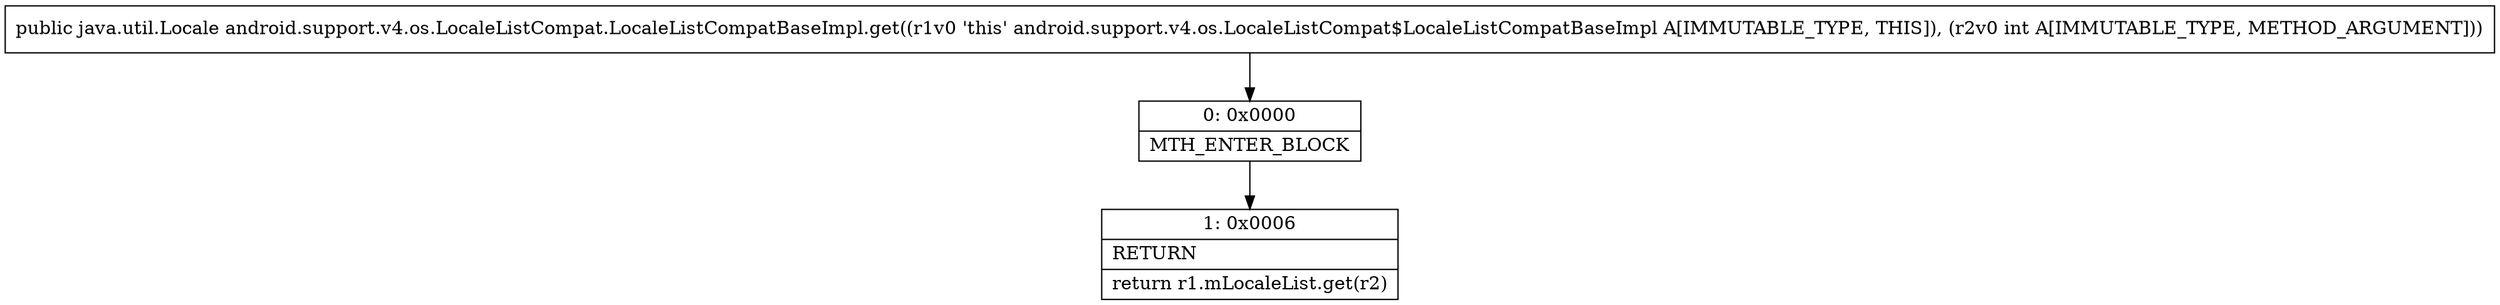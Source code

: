 digraph "CFG forandroid.support.v4.os.LocaleListCompat.LocaleListCompatBaseImpl.get(I)Ljava\/util\/Locale;" {
Node_0 [shape=record,label="{0\:\ 0x0000|MTH_ENTER_BLOCK\l}"];
Node_1 [shape=record,label="{1\:\ 0x0006|RETURN\l|return r1.mLocaleList.get(r2)\l}"];
MethodNode[shape=record,label="{public java.util.Locale android.support.v4.os.LocaleListCompat.LocaleListCompatBaseImpl.get((r1v0 'this' android.support.v4.os.LocaleListCompat$LocaleListCompatBaseImpl A[IMMUTABLE_TYPE, THIS]), (r2v0 int A[IMMUTABLE_TYPE, METHOD_ARGUMENT])) }"];
MethodNode -> Node_0;
Node_0 -> Node_1;
}

